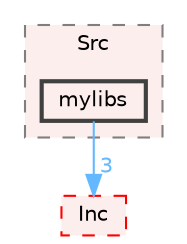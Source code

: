 digraph "/home/oliver/Documents/3A/Actionneur_Automatique_appliqee/2324_ESE3745_BelliardPriou/NUCLEO-G474RET6-Inverter_Pinout/Core/Src/mylibs"
{
 // LATEX_PDF_SIZE
  bgcolor="transparent";
  edge [fontname=Helvetica,fontsize=10,labelfontname=Helvetica,labelfontsize=10];
  node [fontname=Helvetica,fontsize=10,shape=box,height=0.2,width=0.4];
  compound=true
  subgraph clusterdir_f144d9c9c2e05e321eafd86937aa81c6 {
    graph [ bgcolor="#fceeec", pencolor="grey50", label="Src", fontname=Helvetica,fontsize=10 style="filled,dashed", URL="dir_f144d9c9c2e05e321eafd86937aa81c6.html",tooltip=""]
  dir_763ac04e8351171d824bcf12b275d2cc [label="mylibs", fillcolor="#fceeec", color="grey25", style="filled,bold", URL="dir_763ac04e8351171d824bcf12b275d2cc.html",tooltip=""];
  }
  dir_2ba5ebc6d54b701373799274d3aa5ed8 [label="Inc", fillcolor="#fceeec", color="red", style="filled,dashed", URL="dir_2ba5ebc6d54b701373799274d3aa5ed8.html",tooltip=""];
  dir_763ac04e8351171d824bcf12b275d2cc->dir_2ba5ebc6d54b701373799274d3aa5ed8 [headlabel="3", labeldistance=1.5 headhref="dir_000003_000001.html" href="dir_000003_000001.html" color="steelblue1" fontcolor="steelblue1"];
}
